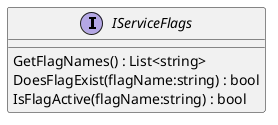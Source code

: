 @startuml
interface IServiceFlags {
    GetFlagNames() : List<string>
    DoesFlagExist(flagName:string) : bool
    IsFlagActive(flagName:string) : bool
}
@enduml
